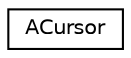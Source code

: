 digraph "Graphical Class Hierarchy"
{
 // LATEX_PDF_SIZE
  edge [fontname="Helvetica",fontsize="10",labelfontname="Helvetica",labelfontsize="10"];
  node [fontname="Helvetica",fontsize="10",shape=record];
  rankdir="LR";
  Node0 [label="ACursor",height=0.2,width=0.4,color="black", fillcolor="white", style="filled",URL="$classACursor.html",tooltip="Represents cursor type."];
}
